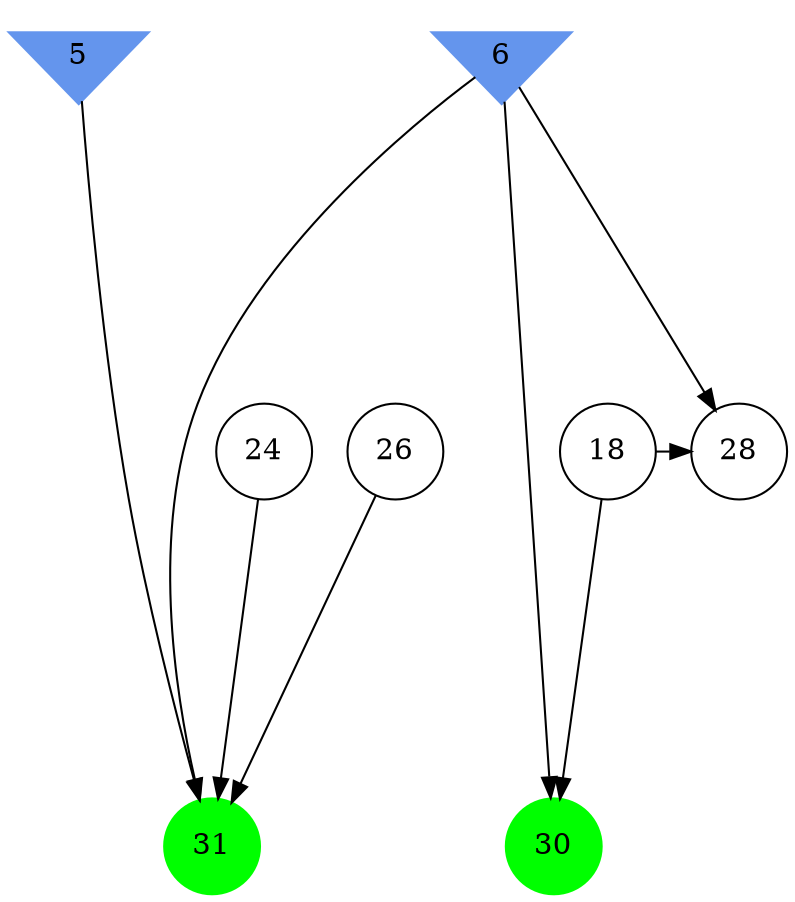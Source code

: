digraph brain {
	ranksep=2.0;
	5 [shape=invtriangle,style=filled,color=cornflowerblue];
	6 [shape=invtriangle,style=filled,color=cornflowerblue];
	18 [shape=circle,color=black];
	24 [shape=circle,color=black];
	26 [shape=circle,color=black];
	28 [shape=circle,color=black];
	30 [shape=circle,style=filled,color=green];
	31 [shape=circle,style=filled,color=green];
	6	->	28;
	6	->	30;
	18	->	28;
	18	->	30;
	6	->	31;
	24	->	31;
	5	->	31;
	26	->	31;
	{ rank=same; 5; 6; }
	{ rank=same; 18; 24; 26; 28; }
	{ rank=same; 30; 31; }
}
